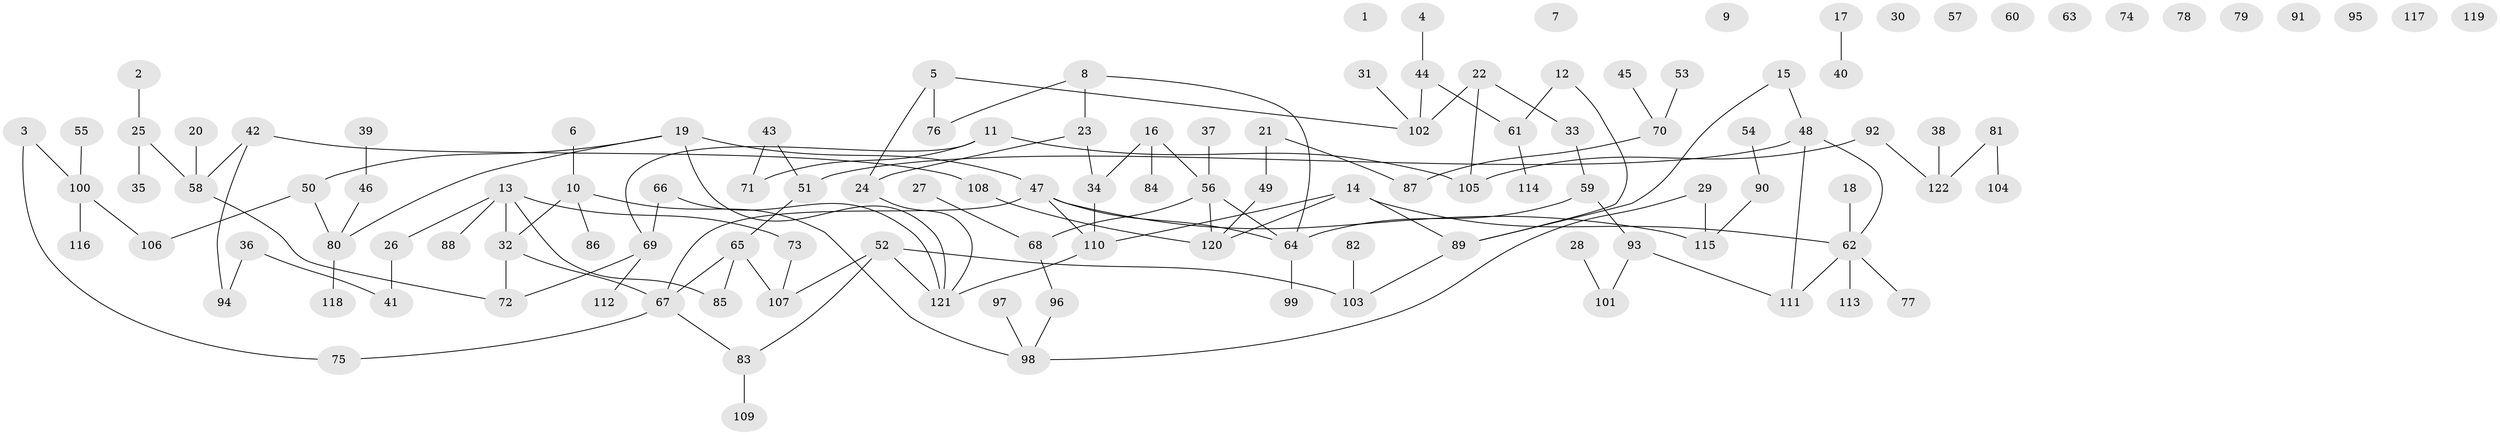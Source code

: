 // coarse degree distribution, {0: 0.1744186046511628, 1: 0.2558139534883721, 4: 0.1511627906976744, 3: 0.1511627906976744, 5: 0.03488372093023256, 6: 0.046511627906976744, 2: 0.1744186046511628, 8: 0.011627906976744186}
// Generated by graph-tools (version 1.1) at 2025/23/03/03/25 07:23:26]
// undirected, 122 vertices, 132 edges
graph export_dot {
graph [start="1"]
  node [color=gray90,style=filled];
  1;
  2;
  3;
  4;
  5;
  6;
  7;
  8;
  9;
  10;
  11;
  12;
  13;
  14;
  15;
  16;
  17;
  18;
  19;
  20;
  21;
  22;
  23;
  24;
  25;
  26;
  27;
  28;
  29;
  30;
  31;
  32;
  33;
  34;
  35;
  36;
  37;
  38;
  39;
  40;
  41;
  42;
  43;
  44;
  45;
  46;
  47;
  48;
  49;
  50;
  51;
  52;
  53;
  54;
  55;
  56;
  57;
  58;
  59;
  60;
  61;
  62;
  63;
  64;
  65;
  66;
  67;
  68;
  69;
  70;
  71;
  72;
  73;
  74;
  75;
  76;
  77;
  78;
  79;
  80;
  81;
  82;
  83;
  84;
  85;
  86;
  87;
  88;
  89;
  90;
  91;
  92;
  93;
  94;
  95;
  96;
  97;
  98;
  99;
  100;
  101;
  102;
  103;
  104;
  105;
  106;
  107;
  108;
  109;
  110;
  111;
  112;
  113;
  114;
  115;
  116;
  117;
  118;
  119;
  120;
  121;
  122;
  2 -- 25;
  3 -- 75;
  3 -- 100;
  4 -- 44;
  5 -- 24;
  5 -- 76;
  5 -- 102;
  6 -- 10;
  8 -- 23;
  8 -- 64;
  8 -- 76;
  10 -- 32;
  10 -- 86;
  10 -- 98;
  11 -- 69;
  11 -- 71;
  11 -- 105;
  12 -- 61;
  12 -- 89;
  13 -- 26;
  13 -- 32;
  13 -- 73;
  13 -- 85;
  13 -- 88;
  14 -- 62;
  14 -- 89;
  14 -- 110;
  14 -- 120;
  15 -- 48;
  15 -- 89;
  16 -- 34;
  16 -- 56;
  16 -- 84;
  17 -- 40;
  18 -- 62;
  19 -- 47;
  19 -- 50;
  19 -- 80;
  19 -- 121;
  20 -- 58;
  21 -- 49;
  21 -- 87;
  22 -- 33;
  22 -- 102;
  22 -- 105;
  23 -- 24;
  23 -- 34;
  24 -- 121;
  25 -- 35;
  25 -- 58;
  26 -- 41;
  27 -- 68;
  28 -- 101;
  29 -- 98;
  29 -- 115;
  31 -- 102;
  32 -- 67;
  32 -- 72;
  33 -- 59;
  34 -- 110;
  36 -- 41;
  36 -- 94;
  37 -- 56;
  38 -- 122;
  39 -- 46;
  42 -- 58;
  42 -- 94;
  42 -- 108;
  43 -- 51;
  43 -- 71;
  44 -- 61;
  44 -- 102;
  45 -- 70;
  46 -- 80;
  47 -- 64;
  47 -- 67;
  47 -- 110;
  47 -- 115;
  48 -- 51;
  48 -- 62;
  48 -- 111;
  49 -- 120;
  50 -- 80;
  50 -- 106;
  51 -- 65;
  52 -- 83;
  52 -- 103;
  52 -- 107;
  52 -- 121;
  53 -- 70;
  54 -- 90;
  55 -- 100;
  56 -- 64;
  56 -- 68;
  56 -- 120;
  58 -- 72;
  59 -- 64;
  59 -- 93;
  61 -- 114;
  62 -- 77;
  62 -- 111;
  62 -- 113;
  64 -- 99;
  65 -- 67;
  65 -- 85;
  65 -- 107;
  66 -- 69;
  66 -- 121;
  67 -- 75;
  67 -- 83;
  68 -- 96;
  69 -- 72;
  69 -- 112;
  70 -- 87;
  73 -- 107;
  80 -- 118;
  81 -- 104;
  81 -- 122;
  82 -- 103;
  83 -- 109;
  89 -- 103;
  90 -- 115;
  92 -- 105;
  92 -- 122;
  93 -- 101;
  93 -- 111;
  96 -- 98;
  97 -- 98;
  100 -- 106;
  100 -- 116;
  108 -- 120;
  110 -- 121;
}

